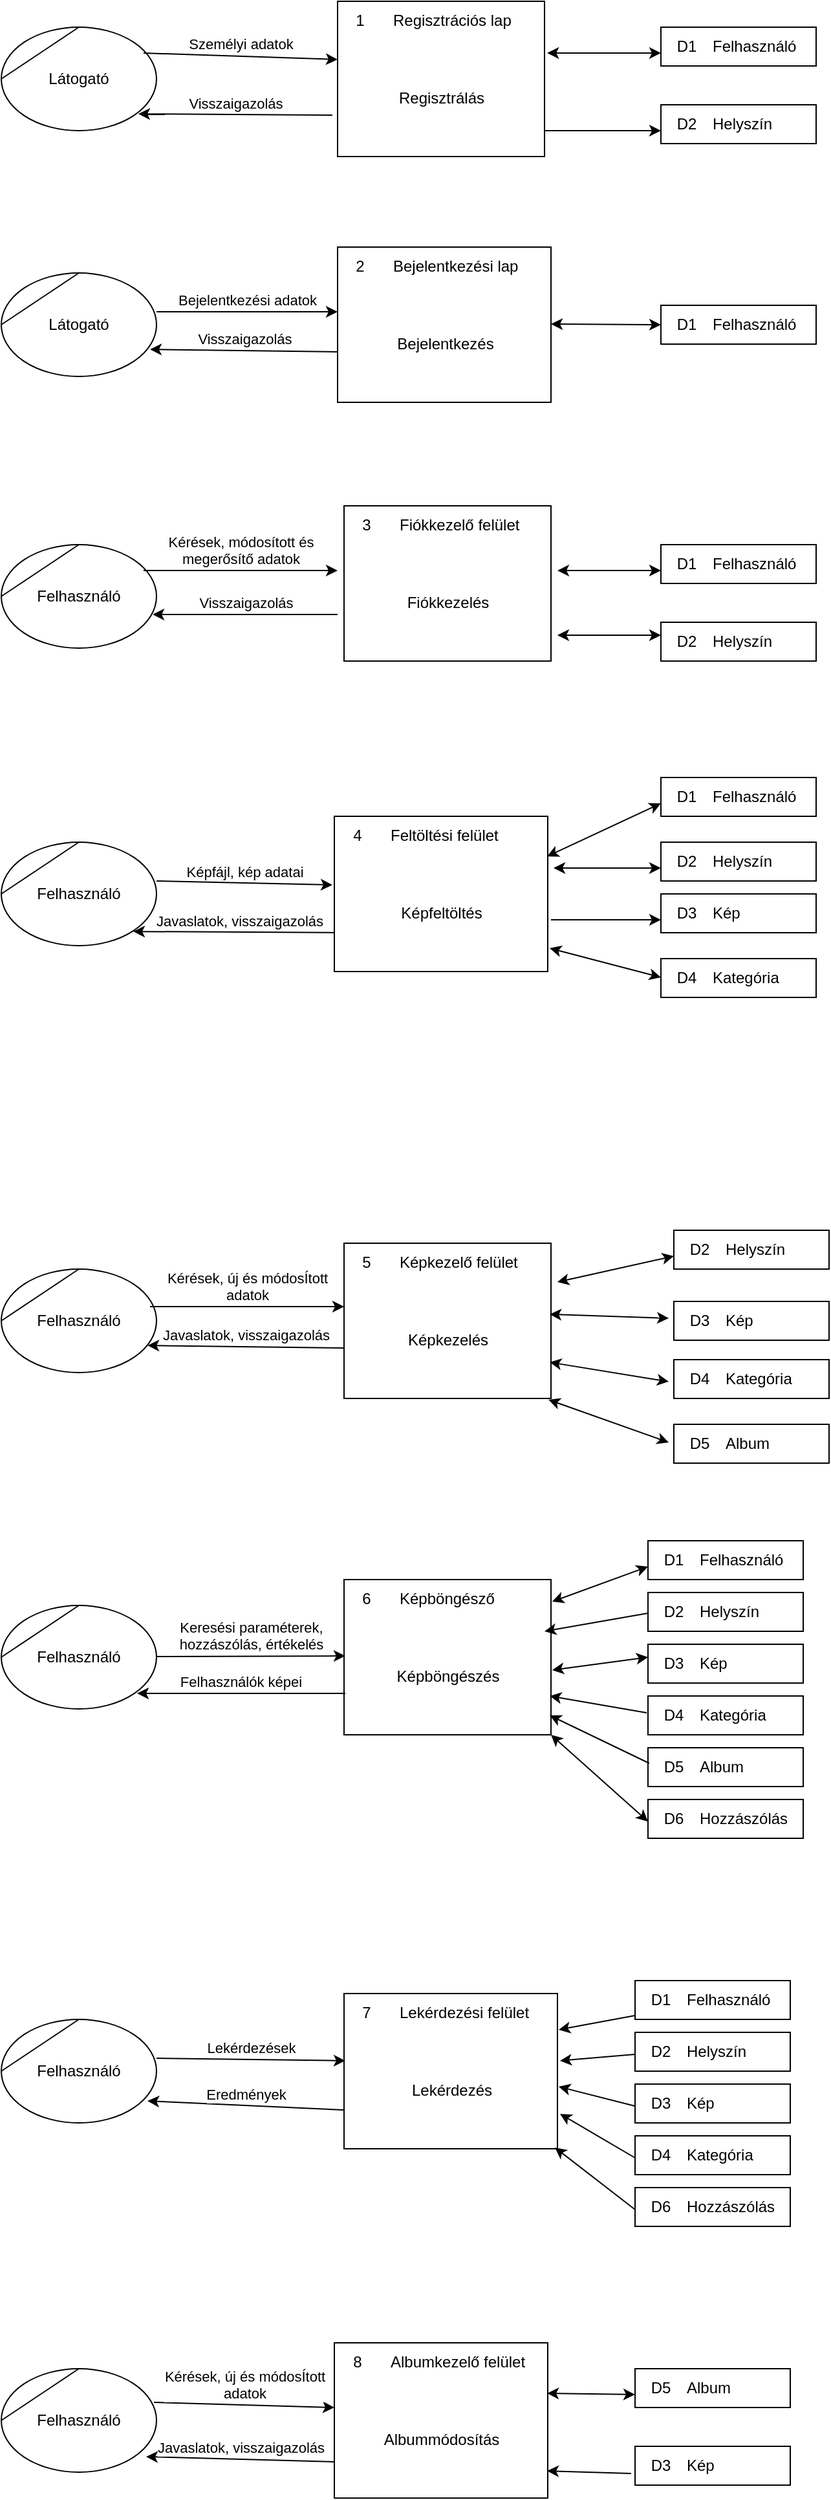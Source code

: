 <mxfile version="20.8.20" type="device"><diagram name="Page-1" id="1CJ8RYY8nRs476HaSWC_"><mxGraphModel dx="1434" dy="782" grid="1" gridSize="10" guides="1" tooltips="1" connect="1" arrows="1" fold="1" page="1" pageScale="1" pageWidth="850" pageHeight="1100" math="0" shadow="0"><root><mxCell id="0"/><mxCell id="1" parent="0"/><mxCell id="m60XkbEJN6OoKgu6TYLC-1" value="Regisztrálás" style="html=1;dashed=0;whitespace=wrap;shape=mxgraph.dfd.process2;align=center;container=1;collapsible=0;spacingTop=30;" parent="1" vertex="1"><mxGeometry x="340" y="90" width="160" height="120" as="geometry"/></mxCell><mxCell id="m60XkbEJN6OoKgu6TYLC-2" value="1" style="text;html=1;strokeColor=none;fillColor=none;align=center;verticalAlign=middle;whiteSpace=wrap;rounded=0;connectable=0;allowArrows=0;editable=1;movable=0;resizable=0;rotatable=0;deletable=0;locked=0;cloneable=0;" parent="m60XkbEJN6OoKgu6TYLC-1" vertex="1"><mxGeometry width="35" height="30" as="geometry"/></mxCell><mxCell id="m60XkbEJN6OoKgu6TYLC-3" value="Regisztrációs lap" style="text;strokeColor=none;fillColor=none;align=left;verticalAlign=middle;whiteSpace=wrap;rounded=0;autosize=1;connectable=0;allowArrows=0;movable=0;resizable=0;rotatable=0;deletable=0;cloneable=0;spacingLeft=6;fontStyle=0;html=1;" parent="m60XkbEJN6OoKgu6TYLC-1" vertex="1"><mxGeometry x="35" width="120" height="30" as="geometry"/></mxCell><mxCell id="m60XkbEJN6OoKgu6TYLC-4" value="Látogató" style="shape=stencil(tZRtjoMgEIZPw98GJR6gYXfvQe10nZQCAbYft99RNKlW7GajiTGZeeXhnZGBCRka5YCVvGHig5VlwTm9Kb5NYhUc1DElr8qjOmhISojenuGGx9gz0DTgMbaq+GR8T9+0j5C1NYYgaE0YKU86wRQaWsvvCdZv/xhFjvgXiOB7kynLyq+/Y3fVNuBiI79j7OB+db/rgceOi61+3Grg4v9YISmTO9xCHlR9/vb2xxxnzYDW6AK8OfLTeZzO66ynzM5CnqyHBUsn1DqN9UITnWoH/kUY5Iu9PtVUzRY1jx4IGk22K9UioSs+44+uvFxl3bKX1nTZdE12iV8=);whiteSpace=wrap;html=1;" parent="1" vertex="1"><mxGeometry x="80" y="110" width="120" height="80" as="geometry"/></mxCell><mxCell id="m60XkbEJN6OoKgu6TYLC-5" value="Személyi adatok" style="endArrow=classic;html=1;rounded=0;verticalAlign=bottom;entryX=0;entryY=0.375;entryDx=0;entryDy=0;entryPerimeter=0;" parent="1" target="m60XkbEJN6OoKgu6TYLC-1" edge="1"><mxGeometry width="50" height="50" relative="1" as="geometry"><mxPoint x="190" y="130" as="sourcePoint"/><mxPoint x="310" y="130" as="targetPoint"/></mxGeometry></mxCell><mxCell id="m60XkbEJN6OoKgu6TYLC-6" value="Visszaigazolás" style="endArrow=classic;html=1;rounded=0;verticalAlign=bottom;entryX=0.883;entryY=0.838;entryDx=0;entryDy=0;entryPerimeter=0;exitX=-0.025;exitY=0.733;exitDx=0;exitDy=0;exitPerimeter=0;" parent="1" source="m60XkbEJN6OoKgu6TYLC-1" target="m60XkbEJN6OoKgu6TYLC-4" edge="1"><mxGeometry width="50" height="50" relative="1" as="geometry"><mxPoint x="220" y="180" as="sourcePoint"/><mxPoint x="340" y="180" as="targetPoint"/></mxGeometry></mxCell><mxCell id="m60XkbEJN6OoKgu6TYLC-7" value="Helyszín" style="html=1;dashed=0;whitespace=wrap;shape=mxgraph.dfd.dataStoreID2;align=left;spacingLeft=38;container=1;collapsible=0;" parent="1" vertex="1"><mxGeometry x="590" y="170" width="120" height="30" as="geometry"/></mxCell><mxCell id="m60XkbEJN6OoKgu6TYLC-8" value="D2" style="text;html=1;strokeColor=none;fillColor=none;align=center;verticalAlign=middle;whiteSpace=wrap;rounded=0;connectable=0;allowArrows=0;movable=0;resizable=0;rotatable=0;cloneable=0;deletable=0;" parent="m60XkbEJN6OoKgu6TYLC-7" vertex="1"><mxGeometry x="5" width="30" height="30" as="geometry"/></mxCell><mxCell id="m60XkbEJN6OoKgu6TYLC-9" value="Felhasználó" style="html=1;dashed=0;whitespace=wrap;shape=mxgraph.dfd.dataStoreID2;align=left;spacingLeft=38;container=1;collapsible=0;" parent="1" vertex="1"><mxGeometry x="590" y="110" width="120" height="30" as="geometry"/></mxCell><mxCell id="m60XkbEJN6OoKgu6TYLC-10" value="D1" style="text;html=1;strokeColor=none;fillColor=none;align=center;verticalAlign=middle;whiteSpace=wrap;rounded=0;connectable=0;allowArrows=0;movable=0;resizable=0;rotatable=0;cloneable=0;deletable=0;" parent="m60XkbEJN6OoKgu6TYLC-9" vertex="1"><mxGeometry x="5" width="30" height="30" as="geometry"/></mxCell><mxCell id="m60XkbEJN6OoKgu6TYLC-11" value="" style="endArrow=classic;startArrow=classic;html=1;rounded=0;verticalAlign=bottom;exitX=1.013;exitY=0.333;exitDx=0;exitDy=0;exitPerimeter=0;" parent="m60XkbEJN6OoKgu6TYLC-9" source="m60XkbEJN6OoKgu6TYLC-1" edge="1"><mxGeometry width="50" height="50" relative="1" as="geometry"><mxPoint x="-60" y="20" as="sourcePoint"/><mxPoint y="20" as="targetPoint"/></mxGeometry></mxCell><mxCell id="m60XkbEJN6OoKgu6TYLC-13" value="Bejelentkezés" style="html=1;dashed=0;whitespace=wrap;shape=mxgraph.dfd.process2;align=center;container=1;collapsible=0;spacingTop=30;" parent="1" vertex="1"><mxGeometry x="340" y="280" width="165" height="120" as="geometry"/></mxCell><mxCell id="m60XkbEJN6OoKgu6TYLC-14" value="2" style="text;html=1;strokeColor=none;fillColor=none;align=center;verticalAlign=middle;whiteSpace=wrap;rounded=0;connectable=0;allowArrows=0;editable=1;movable=0;resizable=0;rotatable=0;deletable=0;locked=0;cloneable=0;" parent="m60XkbEJN6OoKgu6TYLC-13" vertex="1"><mxGeometry width="35" height="30" as="geometry"/></mxCell><mxCell id="m60XkbEJN6OoKgu6TYLC-15" value="Bejelentkezési lap" style="text;strokeColor=none;fillColor=none;align=left;verticalAlign=middle;whiteSpace=wrap;rounded=0;autosize=1;connectable=0;allowArrows=0;movable=0;resizable=0;rotatable=0;deletable=0;cloneable=0;spacingLeft=6;fontStyle=0;html=1;" parent="m60XkbEJN6OoKgu6TYLC-13" vertex="1"><mxGeometry x="35" width="130" height="30" as="geometry"/></mxCell><mxCell id="m60XkbEJN6OoKgu6TYLC-16" value="Látogató" style="shape=stencil(tZRtjoMgEIZPw98GJR6gYXfvQe10nZQCAbYft99RNKlW7GajiTGZeeXhnZGBCRka5YCVvGHig5VlwTm9Kb5NYhUc1DElr8qjOmhISojenuGGx9gz0DTgMbaq+GR8T9+0j5C1NYYgaE0YKU86wRQaWsvvCdZv/xhFjvgXiOB7kynLyq+/Y3fVNuBiI79j7OB+db/rgceOi61+3Grg4v9YISmTO9xCHlR9/vb2xxxnzYDW6AK8OfLTeZzO66ynzM5CnqyHBUsn1DqN9UITnWoH/kUY5Iu9PtVUzRY1jx4IGk22K9UioSs+44+uvFxl3bKX1nTZdE12iV8=);whiteSpace=wrap;html=1;" parent="1" vertex="1"><mxGeometry x="80" y="300" width="120" height="80" as="geometry"/></mxCell><mxCell id="m60XkbEJN6OoKgu6TYLC-17" value="Felhasználó" style="html=1;dashed=0;whitespace=wrap;shape=mxgraph.dfd.dataStoreID2;align=left;spacingLeft=38;container=1;collapsible=0;" parent="1" vertex="1"><mxGeometry x="590" y="325" width="120" height="30" as="geometry"/></mxCell><mxCell id="m60XkbEJN6OoKgu6TYLC-18" value="D1" style="text;html=1;strokeColor=none;fillColor=none;align=center;verticalAlign=middle;whiteSpace=wrap;rounded=0;connectable=0;allowArrows=0;movable=0;resizable=0;rotatable=0;cloneable=0;deletable=0;" parent="m60XkbEJN6OoKgu6TYLC-17" vertex="1"><mxGeometry x="5" width="30" height="30" as="geometry"/></mxCell><mxCell id="m60XkbEJN6OoKgu6TYLC-20" value="" style="endArrow=classic;startArrow=classic;html=1;rounded=0;verticalAlign=bottom;" parent="1" edge="1"><mxGeometry width="50" height="50" relative="1" as="geometry"><mxPoint x="505" y="339.5" as="sourcePoint"/><mxPoint x="590" y="340" as="targetPoint"/></mxGeometry></mxCell><mxCell id="m60XkbEJN6OoKgu6TYLC-21" value="Bejelentkezési adatok" style="endArrow=classic;html=1;rounded=0;verticalAlign=bottom;" parent="1" edge="1"><mxGeometry width="50" height="50" relative="1" as="geometry"><mxPoint x="200" y="330" as="sourcePoint"/><mxPoint x="340" y="330" as="targetPoint"/></mxGeometry></mxCell><mxCell id="m60XkbEJN6OoKgu6TYLC-23" value="Visszaigazolás" style="endArrow=classic;html=1;rounded=0;verticalAlign=bottom;exitX=-0.025;exitY=0.733;exitDx=0;exitDy=0;exitPerimeter=0;entryX=0.958;entryY=0.738;entryDx=0;entryDy=0;entryPerimeter=0;" parent="1" target="m60XkbEJN6OoKgu6TYLC-16" edge="1"><mxGeometry width="50" height="50" relative="1" as="geometry"><mxPoint x="340" y="361" as="sourcePoint"/><mxPoint x="190" y="350" as="targetPoint"/></mxGeometry></mxCell><mxCell id="m60XkbEJN6OoKgu6TYLC-24" value="Fiókkezelés" style="html=1;dashed=0;whitespace=wrap;shape=mxgraph.dfd.process;align=center;container=1;collapsible=0;spacingTop=30;" parent="1" vertex="1"><mxGeometry x="345" y="480" width="160" height="120" as="geometry"/></mxCell><mxCell id="m60XkbEJN6OoKgu6TYLC-25" value="3" style="text;html=1;strokeColor=none;fillColor=none;align=center;verticalAlign=middle;whiteSpace=wrap;rounded=0;movable=0;resizable=0;rotatable=0;cloneable=0;deletable=0;connectable=0;allowArrows=0;pointerEvents=1;" parent="m60XkbEJN6OoKgu6TYLC-24" vertex="1"><mxGeometry width="35" height="30" as="geometry"/></mxCell><mxCell id="m60XkbEJN6OoKgu6TYLC-26" value="Fiókkezelő felület" style="text;html=1;strokeColor=none;fillColor=none;align=left;verticalAlign=middle;whiteSpace=wrap;rounded=0;movable=0;resizable=0;connectable=0;allowArrows=0;rotatable=0;cloneable=0;deletable=0;spacingLeft=6;autosize=1;resizeWidth=0;" parent="m60XkbEJN6OoKgu6TYLC-24" vertex="1"><mxGeometry x="35" width="120" height="30" as="geometry"/></mxCell><mxCell id="m60XkbEJN6OoKgu6TYLC-27" value="Felhasználó" style="shape=stencil(tZRtjoMgEIZPw98GJR6gYXfvQe10nZQCAbYft99RNKlW7GajiTGZeeXhnZGBCRka5YCVvGHig5VlwTm9Kb5NYhUc1DElr8qjOmhISojenuGGx9gz0DTgMbaq+GR8T9+0j5C1NYYgaE0YKU86wRQaWsvvCdZv/xhFjvgXiOB7kynLyq+/Y3fVNuBiI79j7OB+db/rgceOi61+3Grg4v9YISmTO9xCHlR9/vb2xxxnzYDW6AK8OfLTeZzO66ynzM5CnqyHBUsn1DqN9UITnWoH/kUY5Iu9PtVUzRY1jx4IGk22K9UioSs+44+uvFxl3bKX1nTZdE12iV8=);whiteSpace=wrap;html=1;" parent="1" vertex="1"><mxGeometry x="80" y="510" width="120" height="80" as="geometry"/></mxCell><mxCell id="m60XkbEJN6OoKgu6TYLC-28" value="Kérések, módosított és &lt;br&gt;megerősítő adatok" style="endArrow=classic;html=1;rounded=0;verticalAlign=bottom;" parent="1" edge="1"><mxGeometry width="50" height="50" relative="1" as="geometry"><mxPoint x="190" y="530" as="sourcePoint"/><mxPoint x="340" y="530" as="targetPoint"/></mxGeometry></mxCell><mxCell id="m60XkbEJN6OoKgu6TYLC-29" value="Visszaigazolás" style="endArrow=classic;html=1;rounded=0;verticalAlign=bottom;entryX=0.975;entryY=0.675;entryDx=0;entryDy=0;entryPerimeter=0;" parent="1" target="m60XkbEJN6OoKgu6TYLC-27" edge="1"><mxGeometry width="50" height="50" relative="1" as="geometry"><mxPoint x="340" y="564" as="sourcePoint"/><mxPoint x="200" y="570" as="targetPoint"/></mxGeometry></mxCell><mxCell id="m60XkbEJN6OoKgu6TYLC-30" value="Felhasználó" style="html=1;dashed=0;whitespace=wrap;shape=mxgraph.dfd.dataStoreID2;align=left;spacingLeft=38;container=1;collapsible=0;" parent="1" vertex="1"><mxGeometry x="590" y="510" width="120" height="30" as="geometry"/></mxCell><mxCell id="m60XkbEJN6OoKgu6TYLC-31" value="D1" style="text;html=1;strokeColor=none;fillColor=none;align=center;verticalAlign=middle;whiteSpace=wrap;rounded=0;connectable=0;allowArrows=0;movable=0;resizable=0;rotatable=0;cloneable=0;deletable=0;" parent="m60XkbEJN6OoKgu6TYLC-30" vertex="1"><mxGeometry x="5" width="30" height="30" as="geometry"/></mxCell><mxCell id="m60XkbEJN6OoKgu6TYLC-32" value="" style="endArrow=classic;startArrow=classic;html=1;rounded=0;verticalAlign=bottom;exitX=1.031;exitY=0.417;exitDx=0;exitDy=0;exitPerimeter=0;" parent="m60XkbEJN6OoKgu6TYLC-30" source="m60XkbEJN6OoKgu6TYLC-24" edge="1"><mxGeometry width="50" height="50" relative="1" as="geometry"><mxPoint x="-60" y="20" as="sourcePoint"/><mxPoint y="20" as="targetPoint"/></mxGeometry></mxCell><mxCell id="m60XkbEJN6OoKgu6TYLC-33" value="Helyszín" style="html=1;dashed=0;whitespace=wrap;shape=mxgraph.dfd.dataStoreID2;align=left;spacingLeft=38;container=1;collapsible=0;" parent="1" vertex="1"><mxGeometry x="590" y="570" width="120" height="30" as="geometry"/></mxCell><mxCell id="m60XkbEJN6OoKgu6TYLC-34" value="D2" style="text;html=1;strokeColor=none;fillColor=none;align=center;verticalAlign=middle;whiteSpace=wrap;rounded=0;connectable=0;allowArrows=0;movable=0;resizable=0;rotatable=0;cloneable=0;deletable=0;" parent="m60XkbEJN6OoKgu6TYLC-33" vertex="1"><mxGeometry x="5" width="30" height="30" as="geometry"/></mxCell><mxCell id="m60XkbEJN6OoKgu6TYLC-35" value="" style="endArrow=classic;startArrow=classic;html=1;rounded=0;verticalAlign=bottom;exitX=1.031;exitY=0.833;exitDx=0;exitDy=0;exitPerimeter=0;" parent="1" source="m60XkbEJN6OoKgu6TYLC-24" edge="1"><mxGeometry width="50" height="50" relative="1" as="geometry"><mxPoint x="520" y="580" as="sourcePoint"/><mxPoint x="590" y="580" as="targetPoint"/><Array as="points"><mxPoint x="550" y="580"/></Array></mxGeometry></mxCell><mxCell id="m60XkbEJN6OoKgu6TYLC-39" value="Felhasználó" style="shape=stencil(tZRtjoMgEIZPw98GJR6gYXfvQe10nZQCAbYft99RNKlW7GajiTGZeeXhnZGBCRka5YCVvGHig5VlwTm9Kb5NYhUc1DElr8qjOmhISojenuGGx9gz0DTgMbaq+GR8T9+0j5C1NYYgaE0YKU86wRQaWsvvCdZv/xhFjvgXiOB7kynLyq+/Y3fVNuBiI79j7OB+db/rgceOi61+3Grg4v9YISmTO9xCHlR9/vb2xxxnzYDW6AK8OfLTeZzO66ynzM5CnqyHBUsn1DqN9UITnWoH/kUY5Iu9PtVUzRY1jx4IGk22K9UioSs+44+uvFxl3bKX1nTZdE12iV8=);whiteSpace=wrap;html=1;" parent="1" vertex="1"><mxGeometry x="80" y="740" width="120" height="80" as="geometry"/></mxCell><mxCell id="m60XkbEJN6OoKgu6TYLC-40" value="Képfájl, kép adatai" style="endArrow=classic;html=1;rounded=0;verticalAlign=bottom;entryX=-0.009;entryY=0.442;entryDx=0;entryDy=0;entryPerimeter=0;" parent="1" edge="1" target="XRVCE_taSeIoECR6W-Fx-1"><mxGeometry width="50" height="50" relative="1" as="geometry"><mxPoint x="200" y="770" as="sourcePoint"/><mxPoint x="320" y="771" as="targetPoint"/></mxGeometry></mxCell><mxCell id="m60XkbEJN6OoKgu6TYLC-41" value="Javaslatok, visszaigazolás" style="endArrow=classic;html=1;rounded=0;verticalAlign=bottom;entryX=0.85;entryY=0.863;entryDx=0;entryDy=0;entryPerimeter=0;" parent="1" target="m60XkbEJN6OoKgu6TYLC-39" edge="1"><mxGeometry width="50" height="50" relative="1" as="geometry"><mxPoint x="345" y="810" as="sourcePoint"/><mxPoint x="190" y="810" as="targetPoint"/></mxGeometry></mxCell><mxCell id="m60XkbEJN6OoKgu6TYLC-43" value="Felhasználó" style="html=1;dashed=0;whitespace=wrap;shape=mxgraph.dfd.dataStoreID2;align=left;spacingLeft=38;container=1;collapsible=0;" parent="1" vertex="1"><mxGeometry x="590" y="690" width="120" height="30" as="geometry"/></mxCell><mxCell id="m60XkbEJN6OoKgu6TYLC-44" value="D1" style="text;html=1;strokeColor=none;fillColor=none;align=center;verticalAlign=middle;whiteSpace=wrap;rounded=0;connectable=0;allowArrows=0;movable=0;resizable=0;rotatable=0;cloneable=0;deletable=0;" parent="m60XkbEJN6OoKgu6TYLC-43" vertex="1"><mxGeometry x="5" width="30" height="30" as="geometry"/></mxCell><mxCell id="m60XkbEJN6OoKgu6TYLC-45" value="" style="endArrow=classic;startArrow=classic;html=1;rounded=0;verticalAlign=bottom;exitX=0.997;exitY=0.258;exitDx=0;exitDy=0;exitPerimeter=0;" parent="m60XkbEJN6OoKgu6TYLC-43" source="XRVCE_taSeIoECR6W-Fx-1" edge="1"><mxGeometry width="50" height="50" relative="1" as="geometry"><mxPoint x="-82.92" y="50.04" as="sourcePoint"/><mxPoint y="20" as="targetPoint"/></mxGeometry></mxCell><mxCell id="m60XkbEJN6OoKgu6TYLC-46" value="Helyszín" style="html=1;dashed=0;whitespace=wrap;shape=mxgraph.dfd.dataStoreID2;align=left;spacingLeft=38;container=1;collapsible=0;" parent="1" vertex="1"><mxGeometry x="590" y="740" width="120" height="30" as="geometry"/></mxCell><mxCell id="m60XkbEJN6OoKgu6TYLC-47" value="D2" style="text;html=1;strokeColor=none;fillColor=none;align=center;verticalAlign=middle;whiteSpace=wrap;rounded=0;connectable=0;allowArrows=0;movable=0;resizable=0;rotatable=0;cloneable=0;deletable=0;" parent="m60XkbEJN6OoKgu6TYLC-46" vertex="1"><mxGeometry x="5" width="30" height="30" as="geometry"/></mxCell><mxCell id="m60XkbEJN6OoKgu6TYLC-48" value="" style="endArrow=classic;startArrow=classic;html=1;rounded=0;verticalAlign=bottom;exitX=1.013;exitY=0.167;exitDx=0;exitDy=0;exitPerimeter=0;" parent="1" edge="1"><mxGeometry width="50" height="50" relative="1" as="geometry"><mxPoint x="507" y="760" as="sourcePoint"/><mxPoint x="590" y="760" as="targetPoint"/></mxGeometry></mxCell><mxCell id="m60XkbEJN6OoKgu6TYLC-49" value="Kép" style="html=1;dashed=0;whitespace=wrap;shape=mxgraph.dfd.dataStoreID2;align=left;spacingLeft=38;container=1;collapsible=0;" parent="1" vertex="1"><mxGeometry x="590" y="780" width="120" height="30" as="geometry"/></mxCell><mxCell id="m60XkbEJN6OoKgu6TYLC-50" value="D3" style="text;html=1;strokeColor=none;fillColor=none;align=center;verticalAlign=middle;whiteSpace=wrap;rounded=0;connectable=0;allowArrows=0;movable=0;resizable=0;rotatable=0;cloneable=0;deletable=0;" parent="m60XkbEJN6OoKgu6TYLC-49" vertex="1"><mxGeometry x="5" width="30" height="30" as="geometry"/></mxCell><mxCell id="m60XkbEJN6OoKgu6TYLC-53" value="Kategória" style="html=1;dashed=0;whitespace=wrap;shape=mxgraph.dfd.dataStoreID2;align=left;spacingLeft=38;container=1;collapsible=0;" parent="1" vertex="1"><mxGeometry x="590" y="830" width="120" height="30" as="geometry"/></mxCell><mxCell id="m60XkbEJN6OoKgu6TYLC-54" value="D4" style="text;html=1;strokeColor=none;fillColor=none;align=center;verticalAlign=middle;whiteSpace=wrap;rounded=0;connectable=0;allowArrows=0;movable=0;resizable=0;rotatable=0;cloneable=0;deletable=0;" parent="m60XkbEJN6OoKgu6TYLC-53" vertex="1"><mxGeometry x="5" width="30" height="30" as="geometry"/></mxCell><mxCell id="m60XkbEJN6OoKgu6TYLC-55" value="" style="endArrow=classic;startArrow=classic;html=1;rounded=0;verticalAlign=bottom;exitX=0.994;exitY=0.85;exitDx=0;exitDy=0;exitPerimeter=0;" parent="1" edge="1"><mxGeometry width="50" height="50" relative="1" as="geometry"><mxPoint x="504.04" y="822" as="sourcePoint"/><mxPoint x="590" y="844.5" as="targetPoint"/></mxGeometry></mxCell><mxCell id="m60XkbEJN6OoKgu6TYLC-56" value="Képkezelés" style="html=1;dashed=0;whitespace=wrap;shape=mxgraph.dfd.process;align=center;container=1;collapsible=0;spacingTop=30;" parent="1" vertex="1"><mxGeometry x="345" y="1050" width="160" height="120" as="geometry"/></mxCell><mxCell id="m60XkbEJN6OoKgu6TYLC-57" value="5" style="text;html=1;strokeColor=none;fillColor=none;align=center;verticalAlign=middle;whiteSpace=wrap;rounded=0;movable=0;resizable=0;rotatable=0;cloneable=0;deletable=0;connectable=0;allowArrows=0;pointerEvents=1;" parent="m60XkbEJN6OoKgu6TYLC-56" vertex="1"><mxGeometry width="35" height="30" as="geometry"/></mxCell><mxCell id="m60XkbEJN6OoKgu6TYLC-58" value="Képkezelő felület" style="text;html=1;strokeColor=none;fillColor=none;align=left;verticalAlign=middle;whiteSpace=wrap;rounded=0;movable=0;resizable=0;connectable=0;allowArrows=0;rotatable=0;cloneable=0;deletable=0;spacingLeft=6;autosize=1;resizeWidth=0;" parent="m60XkbEJN6OoKgu6TYLC-56" vertex="1"><mxGeometry x="35" width="120" height="30" as="geometry"/></mxCell><mxCell id="m60XkbEJN6OoKgu6TYLC-59" value="Felhasználó" style="shape=stencil(tZRtjoMgEIZPw98GJR6gYXfvQe10nZQCAbYft99RNKlW7GajiTGZeeXhnZGBCRka5YCVvGHig5VlwTm9Kb5NYhUc1DElr8qjOmhISojenuGGx9gz0DTgMbaq+GR8T9+0j5C1NYYgaE0YKU86wRQaWsvvCdZv/xhFjvgXiOB7kynLyq+/Y3fVNuBiI79j7OB+db/rgceOi61+3Grg4v9YISmTO9xCHlR9/vb2xxxnzYDW6AK8OfLTeZzO66ynzM5CnqyHBUsn1DqN9UITnWoH/kUY5Iu9PtVUzRY1jx4IGk22K9UioSs+44+uvFxl3bKX1nTZdE12iV8=);whiteSpace=wrap;html=1;" parent="1" vertex="1"><mxGeometry x="80" y="1070" width="120" height="80" as="geometry"/></mxCell><mxCell id="m60XkbEJN6OoKgu6TYLC-60" value="Kérések, új és módosÍtott&lt;br&gt;adatok" style="endArrow=classic;html=1;rounded=0;verticalAlign=bottom;" parent="1" edge="1"><mxGeometry width="50" height="50" relative="1" as="geometry"><mxPoint x="195" y="1099" as="sourcePoint"/><mxPoint x="345" y="1099" as="targetPoint"/></mxGeometry></mxCell><mxCell id="m60XkbEJN6OoKgu6TYLC-61" value="Javaslatok, visszaigazolás" style="endArrow=classic;html=1;rounded=0;verticalAlign=bottom;entryX=0.942;entryY=0.738;entryDx=0;entryDy=0;entryPerimeter=0;" parent="1" target="m60XkbEJN6OoKgu6TYLC-59" edge="1"><mxGeometry width="50" height="50" relative="1" as="geometry"><mxPoint x="345" y="1131" as="sourcePoint"/><mxPoint x="200" y="1130" as="targetPoint"/></mxGeometry></mxCell><mxCell id="m60XkbEJN6OoKgu6TYLC-65" value="Helyszín" style="html=1;dashed=0;whitespace=wrap;shape=mxgraph.dfd.dataStoreID2;align=left;spacingLeft=38;container=1;collapsible=0;" parent="1" vertex="1"><mxGeometry x="600" y="1040" width="120" height="30" as="geometry"/></mxCell><mxCell id="m60XkbEJN6OoKgu6TYLC-66" value="D2" style="text;html=1;strokeColor=none;fillColor=none;align=center;verticalAlign=middle;whiteSpace=wrap;rounded=0;connectable=0;allowArrows=0;movable=0;resizable=0;rotatable=0;cloneable=0;deletable=0;" parent="m60XkbEJN6OoKgu6TYLC-65" vertex="1"><mxGeometry x="5" width="30" height="30" as="geometry"/></mxCell><mxCell id="m60XkbEJN6OoKgu6TYLC-68" value="Kép" style="html=1;dashed=0;whitespace=wrap;shape=mxgraph.dfd.dataStoreID2;align=left;spacingLeft=38;container=1;collapsible=0;" parent="1" vertex="1"><mxGeometry x="600" y="1095" width="120" height="30" as="geometry"/></mxCell><mxCell id="m60XkbEJN6OoKgu6TYLC-69" value="D3" style="text;html=1;strokeColor=none;fillColor=none;align=center;verticalAlign=middle;whiteSpace=wrap;rounded=0;connectable=0;allowArrows=0;movable=0;resizable=0;rotatable=0;cloneable=0;deletable=0;" parent="m60XkbEJN6OoKgu6TYLC-68" vertex="1"><mxGeometry x="5" width="30" height="30" as="geometry"/></mxCell><mxCell id="m60XkbEJN6OoKgu6TYLC-70" value="" style="endArrow=classic;startArrow=classic;html=1;rounded=0;verticalAlign=bottom;exitX=1.031;exitY=0.25;exitDx=0;exitDy=0;exitPerimeter=0;" parent="1" source="m60XkbEJN6OoKgu6TYLC-56" edge="1"><mxGeometry width="50" height="50" relative="1" as="geometry"><mxPoint x="520" y="1080" as="sourcePoint"/><mxPoint x="600" y="1060" as="targetPoint"/></mxGeometry></mxCell><mxCell id="m60XkbEJN6OoKgu6TYLC-71" value="Kategória" style="html=1;dashed=0;whitespace=wrap;shape=mxgraph.dfd.dataStoreID2;align=left;spacingLeft=38;container=1;collapsible=0;" parent="1" vertex="1"><mxGeometry x="600" y="1140" width="120" height="30" as="geometry"/></mxCell><mxCell id="m60XkbEJN6OoKgu6TYLC-72" value="D4" style="text;html=1;strokeColor=none;fillColor=none;align=center;verticalAlign=middle;whiteSpace=wrap;rounded=0;connectable=0;allowArrows=0;movable=0;resizable=0;rotatable=0;cloneable=0;deletable=0;" parent="m60XkbEJN6OoKgu6TYLC-71" vertex="1"><mxGeometry x="5" width="30" height="30" as="geometry"/></mxCell><mxCell id="m60XkbEJN6OoKgu6TYLC-73" value="Album" style="html=1;dashed=0;whitespace=wrap;shape=mxgraph.dfd.dataStoreID2;align=left;spacingLeft=38;container=1;collapsible=0;" parent="1" vertex="1"><mxGeometry x="600" y="1190" width="120" height="30" as="geometry"/></mxCell><mxCell id="m60XkbEJN6OoKgu6TYLC-74" value="D5" style="text;html=1;strokeColor=none;fillColor=none;align=center;verticalAlign=middle;whiteSpace=wrap;rounded=0;connectable=0;allowArrows=0;movable=0;resizable=0;rotatable=0;cloneable=0;deletable=0;" parent="m60XkbEJN6OoKgu6TYLC-73" vertex="1"><mxGeometry x="5" width="30" height="30" as="geometry"/></mxCell><mxCell id="m60XkbEJN6OoKgu6TYLC-76" value="" style="endArrow=classic;startArrow=classic;html=1;rounded=0;verticalAlign=bottom;entryX=-0.033;entryY=0.433;entryDx=0;entryDy=0;entryPerimeter=0;exitX=0.994;exitY=0.458;exitDx=0;exitDy=0;exitPerimeter=0;" parent="1" source="m60XkbEJN6OoKgu6TYLC-56" target="m60XkbEJN6OoKgu6TYLC-68" edge="1"><mxGeometry width="50" height="50" relative="1" as="geometry"><mxPoint x="520" y="1110" as="sourcePoint"/><mxPoint x="580" y="1110" as="targetPoint"/></mxGeometry></mxCell><mxCell id="m60XkbEJN6OoKgu6TYLC-77" value="" style="endArrow=classic;startArrow=classic;html=1;rounded=0;verticalAlign=bottom;exitX=0.994;exitY=0.767;exitDx=0;exitDy=0;exitPerimeter=0;entryX=-0.033;entryY=0.567;entryDx=0;entryDy=0;entryPerimeter=0;" parent="1" source="m60XkbEJN6OoKgu6TYLC-56" target="m60XkbEJN6OoKgu6TYLC-71" edge="1"><mxGeometry width="50" height="50" relative="1" as="geometry"><mxPoint x="530" y="1150" as="sourcePoint"/><mxPoint x="590" y="1160" as="targetPoint"/></mxGeometry></mxCell><mxCell id="m60XkbEJN6OoKgu6TYLC-78" value="" style="endArrow=classic;startArrow=classic;html=1;rounded=0;verticalAlign=bottom;exitX=0.988;exitY=1.008;exitDx=0;exitDy=0;exitPerimeter=0;entryX=-0.033;entryY=0.467;entryDx=0;entryDy=0;entryPerimeter=0;" parent="1" source="m60XkbEJN6OoKgu6TYLC-56" target="m60XkbEJN6OoKgu6TYLC-73" edge="1"><mxGeometry width="50" height="50" relative="1" as="geometry"><mxPoint x="514" y="1200" as="sourcePoint"/><mxPoint x="600" y="1222.5" as="targetPoint"/></mxGeometry></mxCell><mxCell id="m60XkbEJN6OoKgu6TYLC-79" value="Képböngészés" style="html=1;dashed=0;whitespace=wrap;shape=mxgraph.dfd.process;align=center;container=1;collapsible=0;spacingTop=30;" parent="1" vertex="1"><mxGeometry x="345" y="1310" width="160" height="120" as="geometry"/></mxCell><mxCell id="m60XkbEJN6OoKgu6TYLC-80" value="6" style="text;html=1;strokeColor=none;fillColor=none;align=center;verticalAlign=middle;whiteSpace=wrap;rounded=0;movable=0;resizable=0;rotatable=0;cloneable=0;deletable=0;connectable=0;allowArrows=0;pointerEvents=1;" parent="m60XkbEJN6OoKgu6TYLC-79" vertex="1"><mxGeometry width="35" height="30" as="geometry"/></mxCell><mxCell id="m60XkbEJN6OoKgu6TYLC-81" value="Képböngésző" style="text;html=1;strokeColor=none;fillColor=none;align=left;verticalAlign=middle;whiteSpace=wrap;rounded=0;movable=0;resizable=0;connectable=0;allowArrows=0;rotatable=0;cloneable=0;deletable=0;spacingLeft=6;autosize=1;resizeWidth=0;" parent="m60XkbEJN6OoKgu6TYLC-79" vertex="1"><mxGeometry x="35" width="100" height="30" as="geometry"/></mxCell><mxCell id="m60XkbEJN6OoKgu6TYLC-82" value="Felhasználó" style="shape=stencil(tZRtjoMgEIZPw98GJR6gYXfvQe10nZQCAbYft99RNKlW7GajiTGZeeXhnZGBCRka5YCVvGHig5VlwTm9Kb5NYhUc1DElr8qjOmhISojenuGGx9gz0DTgMbaq+GR8T9+0j5C1NYYgaE0YKU86wRQaWsvvCdZv/xhFjvgXiOB7kynLyq+/Y3fVNuBiI79j7OB+db/rgceOi61+3Grg4v9YISmTO9xCHlR9/vb2xxxnzYDW6AK8OfLTeZzO66ynzM5CnqyHBUsn1DqN9UITnWoH/kUY5Iu9PtVUzRY1jx4IGk22K9UioSs+44+uvFxl3bKX1nTZdE12iV8=);whiteSpace=wrap;html=1;" parent="1" vertex="1"><mxGeometry x="80" y="1330" width="120" height="80" as="geometry"/></mxCell><mxCell id="m60XkbEJN6OoKgu6TYLC-83" value="Keresési paraméterek, &lt;br&gt;hozzászólás, értékelés" style="endArrow=classic;html=1;rounded=0;verticalAlign=bottom;entryX=0.006;entryY=0.492;entryDx=0;entryDy=0;entryPerimeter=0;" parent="1" target="m60XkbEJN6OoKgu6TYLC-79" edge="1"><mxGeometry width="50" height="50" relative="1" as="geometry"><mxPoint x="200" y="1369.5" as="sourcePoint"/><mxPoint x="320" y="1369.5" as="targetPoint"/></mxGeometry></mxCell><mxCell id="m60XkbEJN6OoKgu6TYLC-85" value="Felhasználók képei" style="endArrow=classic;html=1;rounded=0;verticalAlign=bottom;entryX=0.875;entryY=0.85;entryDx=0;entryDy=0;entryPerimeter=0;exitX=0.006;exitY=0.733;exitDx=0;exitDy=0;exitPerimeter=0;" parent="1" source="m60XkbEJN6OoKgu6TYLC-79" target="m60XkbEJN6OoKgu6TYLC-82" edge="1"><mxGeometry width="50" height="50" relative="1" as="geometry"><mxPoint x="225" y="1410" as="sourcePoint"/><mxPoint x="345" y="1410" as="targetPoint"/></mxGeometry></mxCell><mxCell id="m60XkbEJN6OoKgu6TYLC-86" value="Felhasználó" style="html=1;dashed=0;whitespace=wrap;shape=mxgraph.dfd.dataStoreID2;align=left;spacingLeft=38;container=1;collapsible=0;" parent="1" vertex="1"><mxGeometry x="580" y="1280" width="120" height="30" as="geometry"/></mxCell><mxCell id="m60XkbEJN6OoKgu6TYLC-87" value="D1" style="text;html=1;strokeColor=none;fillColor=none;align=center;verticalAlign=middle;whiteSpace=wrap;rounded=0;connectable=0;allowArrows=0;movable=0;resizable=0;rotatable=0;cloneable=0;deletable=0;" parent="m60XkbEJN6OoKgu6TYLC-86" vertex="1"><mxGeometry x="5" width="30" height="30" as="geometry"/></mxCell><mxCell id="m60XkbEJN6OoKgu6TYLC-88" value="" style="endArrow=classic;startArrow=classic;html=1;rounded=0;verticalAlign=bottom;exitX=1.006;exitY=0.142;exitDx=0;exitDy=0;exitPerimeter=0;" parent="m60XkbEJN6OoKgu6TYLC-86" source="m60XkbEJN6OoKgu6TYLC-79" edge="1"><mxGeometry width="50" height="50" relative="1" as="geometry"><mxPoint x="-80" y="20" as="sourcePoint"/><mxPoint y="20" as="targetPoint"/></mxGeometry></mxCell><mxCell id="m60XkbEJN6OoKgu6TYLC-89" value="Helyszín" style="html=1;dashed=0;whitespace=wrap;shape=mxgraph.dfd.dataStoreID2;align=left;spacingLeft=38;container=1;collapsible=0;" parent="1" vertex="1"><mxGeometry x="580" y="1320" width="120" height="30" as="geometry"/></mxCell><mxCell id="m60XkbEJN6OoKgu6TYLC-90" value="D2" style="text;html=1;strokeColor=none;fillColor=none;align=center;verticalAlign=middle;whiteSpace=wrap;rounded=0;connectable=0;allowArrows=0;movable=0;resizable=0;rotatable=0;cloneable=0;deletable=0;" parent="m60XkbEJN6OoKgu6TYLC-89" vertex="1"><mxGeometry x="5" width="30" height="30" as="geometry"/></mxCell><mxCell id="m60XkbEJN6OoKgu6TYLC-91" value="Kép" style="html=1;dashed=0;whitespace=wrap;shape=mxgraph.dfd.dataStoreID2;align=left;spacingLeft=38;container=1;collapsible=0;" parent="1" vertex="1"><mxGeometry x="580" y="1360" width="120" height="30" as="geometry"/></mxCell><mxCell id="m60XkbEJN6OoKgu6TYLC-92" value="D3" style="text;html=1;strokeColor=none;fillColor=none;align=center;verticalAlign=middle;whiteSpace=wrap;rounded=0;connectable=0;allowArrows=0;movable=0;resizable=0;rotatable=0;cloneable=0;deletable=0;" parent="m60XkbEJN6OoKgu6TYLC-91" vertex="1"><mxGeometry x="5" width="30" height="30" as="geometry"/></mxCell><mxCell id="m60XkbEJN6OoKgu6TYLC-93" value="Kategória" style="html=1;dashed=0;whitespace=wrap;shape=mxgraph.dfd.dataStoreID2;align=left;spacingLeft=38;container=1;collapsible=0;" parent="1" vertex="1"><mxGeometry x="580" y="1400" width="120" height="30" as="geometry"/></mxCell><mxCell id="m60XkbEJN6OoKgu6TYLC-94" value="D4" style="text;html=1;strokeColor=none;fillColor=none;align=center;verticalAlign=middle;whiteSpace=wrap;rounded=0;connectable=0;allowArrows=0;movable=0;resizable=0;rotatable=0;cloneable=0;deletable=0;" parent="m60XkbEJN6OoKgu6TYLC-93" vertex="1"><mxGeometry x="5" width="30" height="30" as="geometry"/></mxCell><mxCell id="m60XkbEJN6OoKgu6TYLC-95" value="Album" style="html=1;dashed=0;whitespace=wrap;shape=mxgraph.dfd.dataStoreID2;align=left;spacingLeft=38;container=1;collapsible=0;" parent="1" vertex="1"><mxGeometry x="580" y="1440" width="120" height="30" as="geometry"/></mxCell><mxCell id="m60XkbEJN6OoKgu6TYLC-96" value="D5" style="text;html=1;strokeColor=none;fillColor=none;align=center;verticalAlign=middle;whiteSpace=wrap;rounded=0;connectable=0;allowArrows=0;movable=0;resizable=0;rotatable=0;cloneable=0;deletable=0;" parent="m60XkbEJN6OoKgu6TYLC-95" vertex="1"><mxGeometry x="5" width="30" height="30" as="geometry"/></mxCell><mxCell id="m60XkbEJN6OoKgu6TYLC-104" value="" style="endArrow=classic;startArrow=classic;html=1;rounded=0;verticalAlign=bottom;exitX=1;exitY=1;exitDx=0;exitDy=0;exitPerimeter=0;" parent="1" source="m60XkbEJN6OoKgu6TYLC-79" edge="1"><mxGeometry width="50" height="50" relative="1" as="geometry"><mxPoint x="505" y="1460" as="sourcePoint"/><mxPoint x="580" y="1497" as="targetPoint"/></mxGeometry></mxCell><mxCell id="m60XkbEJN6OoKgu6TYLC-105" value="Lekérdezés" style="html=1;dashed=0;whitespace=wrap;shape=mxgraph.dfd.process;align=center;container=1;collapsible=0;spacingTop=30;" parent="1" vertex="1"><mxGeometry x="345" y="1630" width="165" height="120" as="geometry"/></mxCell><mxCell id="m60XkbEJN6OoKgu6TYLC-106" value="7" style="text;html=1;strokeColor=none;fillColor=none;align=center;verticalAlign=middle;whiteSpace=wrap;rounded=0;movable=0;resizable=0;rotatable=0;cloneable=0;deletable=0;connectable=0;allowArrows=0;pointerEvents=1;" parent="m60XkbEJN6OoKgu6TYLC-105" vertex="1"><mxGeometry width="35" height="30" as="geometry"/></mxCell><mxCell id="m60XkbEJN6OoKgu6TYLC-107" value="Lekérdezési felület" style="text;html=1;strokeColor=none;fillColor=none;align=left;verticalAlign=middle;whiteSpace=wrap;rounded=0;movable=0;resizable=0;connectable=0;allowArrows=0;rotatable=0;cloneable=0;deletable=0;spacingLeft=6;autosize=1;resizeWidth=0;" parent="m60XkbEJN6OoKgu6TYLC-105" vertex="1"><mxGeometry x="35" width="130" height="30" as="geometry"/></mxCell><mxCell id="m60XkbEJN6OoKgu6TYLC-108" value="Felhasználó" style="shape=stencil(tZRtjoMgEIZPw98GJR6gYXfvQe10nZQCAbYft99RNKlW7GajiTGZeeXhnZGBCRka5YCVvGHig5VlwTm9Kb5NYhUc1DElr8qjOmhISojenuGGx9gz0DTgMbaq+GR8T9+0j5C1NYYgaE0YKU86wRQaWsvvCdZv/xhFjvgXiOB7kynLyq+/Y3fVNuBiI79j7OB+db/rgceOi61+3Grg4v9YISmTO9xCHlR9/vb2xxxnzYDW6AK8OfLTeZzO66ynzM5CnqyHBUsn1DqN9UITnWoH/kUY5Iu9PtVUzRY1jx4IGk22K9UioSs+44+uvFxl3bKX1nTZdE12iV8=);whiteSpace=wrap;html=1;" parent="1" vertex="1"><mxGeometry x="80" y="1650" width="120" height="80" as="geometry"/></mxCell><mxCell id="m60XkbEJN6OoKgu6TYLC-109" value="Lekérdezések" style="endArrow=classic;html=1;rounded=0;verticalAlign=bottom;entryX=0.006;entryY=0.433;entryDx=0;entryDy=0;entryPerimeter=0;" parent="1" target="m60XkbEJN6OoKgu6TYLC-105" edge="1"><mxGeometry width="50" height="50" relative="1" as="geometry"><mxPoint x="200" y="1680" as="sourcePoint"/><mxPoint x="320" y="1680" as="targetPoint"/></mxGeometry></mxCell><mxCell id="m60XkbEJN6OoKgu6TYLC-111" value="Eredmények" style="endArrow=classic;html=1;rounded=0;verticalAlign=bottom;entryX=0.942;entryY=0.788;entryDx=0;entryDy=0;entryPerimeter=0;exitX=0.006;exitY=0.733;exitDx=0;exitDy=0;exitPerimeter=0;" parent="1" target="m60XkbEJN6OoKgu6TYLC-108" edge="1"><mxGeometry width="50" height="50" relative="1" as="geometry"><mxPoint x="345" y="1720" as="sourcePoint"/><mxPoint x="184" y="1720" as="targetPoint"/></mxGeometry></mxCell><mxCell id="m60XkbEJN6OoKgu6TYLC-113" value="Felhasználó" style="html=1;dashed=0;whitespace=wrap;shape=mxgraph.dfd.dataStoreID2;align=left;spacingLeft=38;container=1;collapsible=0;" parent="1" vertex="1"><mxGeometry x="570" y="1620" width="120" height="30" as="geometry"/></mxCell><mxCell id="m60XkbEJN6OoKgu6TYLC-114" value="D1" style="text;html=1;strokeColor=none;fillColor=none;align=center;verticalAlign=middle;whiteSpace=wrap;rounded=0;connectable=0;allowArrows=0;movable=0;resizable=0;rotatable=0;cloneable=0;deletable=0;" parent="m60XkbEJN6OoKgu6TYLC-113" vertex="1"><mxGeometry x="5" width="30" height="30" as="geometry"/></mxCell><mxCell id="m60XkbEJN6OoKgu6TYLC-116" value="Helyszín" style="html=1;dashed=0;whitespace=wrap;shape=mxgraph.dfd.dataStoreID2;align=left;spacingLeft=38;container=1;collapsible=0;" parent="1" vertex="1"><mxGeometry x="570" y="1660" width="120" height="30" as="geometry"/></mxCell><mxCell id="m60XkbEJN6OoKgu6TYLC-117" value="D2" style="text;html=1;strokeColor=none;fillColor=none;align=center;verticalAlign=middle;whiteSpace=wrap;rounded=0;connectable=0;allowArrows=0;movable=0;resizable=0;rotatable=0;cloneable=0;deletable=0;" parent="m60XkbEJN6OoKgu6TYLC-116" vertex="1"><mxGeometry x="5" width="30" height="30" as="geometry"/></mxCell><mxCell id="m60XkbEJN6OoKgu6TYLC-118" value="Kép" style="html=1;dashed=0;whitespace=wrap;shape=mxgraph.dfd.dataStoreID2;align=left;spacingLeft=38;container=1;collapsible=0;" parent="1" vertex="1"><mxGeometry x="570" y="1700" width="120" height="30" as="geometry"/></mxCell><mxCell id="m60XkbEJN6OoKgu6TYLC-119" value="D3" style="text;html=1;strokeColor=none;fillColor=none;align=center;verticalAlign=middle;whiteSpace=wrap;rounded=0;connectable=0;allowArrows=0;movable=0;resizable=0;rotatable=0;cloneable=0;deletable=0;" parent="m60XkbEJN6OoKgu6TYLC-118" vertex="1"><mxGeometry x="5" width="30" height="30" as="geometry"/></mxCell><mxCell id="m60XkbEJN6OoKgu6TYLC-120" value="Kategória" style="html=1;dashed=0;whitespace=wrap;shape=mxgraph.dfd.dataStoreID2;align=left;spacingLeft=38;container=1;collapsible=0;" parent="1" vertex="1"><mxGeometry x="570" y="1740" width="120" height="30" as="geometry"/></mxCell><mxCell id="m60XkbEJN6OoKgu6TYLC-121" value="D4" style="text;html=1;strokeColor=none;fillColor=none;align=center;verticalAlign=middle;whiteSpace=wrap;rounded=0;connectable=0;allowArrows=0;movable=0;resizable=0;rotatable=0;cloneable=0;deletable=0;" parent="m60XkbEJN6OoKgu6TYLC-120" vertex="1"><mxGeometry x="5" width="30" height="30" as="geometry"/></mxCell><mxCell id="m60XkbEJN6OoKgu6TYLC-122" value="Hozzászólás" style="html=1;dashed=0;whitespace=wrap;shape=mxgraph.dfd.dataStoreID2;align=left;spacingLeft=38;container=1;collapsible=0;" parent="1" vertex="1"><mxGeometry x="580" y="1480" width="120" height="30" as="geometry"/></mxCell><mxCell id="m60XkbEJN6OoKgu6TYLC-123" value="D6" style="text;html=1;strokeColor=none;fillColor=none;align=center;verticalAlign=middle;whiteSpace=wrap;rounded=0;connectable=0;allowArrows=0;movable=0;resizable=0;rotatable=0;cloneable=0;deletable=0;" parent="m60XkbEJN6OoKgu6TYLC-122" vertex="1"><mxGeometry x="5" width="30" height="30" as="geometry"/></mxCell><mxCell id="m60XkbEJN6OoKgu6TYLC-124" value="Hozzászólás" style="html=1;dashed=0;whitespace=wrap;shape=mxgraph.dfd.dataStoreID2;align=left;spacingLeft=38;container=1;collapsible=0;" parent="1" vertex="1"><mxGeometry x="570" y="1780" width="120" height="30" as="geometry"/></mxCell><mxCell id="m60XkbEJN6OoKgu6TYLC-125" value="D6" style="text;html=1;strokeColor=none;fillColor=none;align=center;verticalAlign=middle;whiteSpace=wrap;rounded=0;connectable=0;allowArrows=0;movable=0;resizable=0;rotatable=0;cloneable=0;deletable=0;" parent="m60XkbEJN6OoKgu6TYLC-124" vertex="1"><mxGeometry x="5" width="30" height="30" as="geometry"/></mxCell><mxCell id="1e0tZ7yP183MTC9Dh-gQ-1" value="" style="endArrow=classic;html=1;rounded=0;verticalAlign=bottom;" parent="1" edge="1"><mxGeometry width="50" height="50" relative="1" as="geometry"><mxPoint x="500" y="190" as="sourcePoint"/><mxPoint x="590" y="190" as="targetPoint"/></mxGeometry></mxCell><mxCell id="1e0tZ7yP183MTC9Dh-gQ-3" value="" style="endArrow=classic;html=1;rounded=0;verticalAlign=bottom;" parent="1" edge="1"><mxGeometry width="50" height="50" relative="1" as="geometry"><mxPoint x="505" y="800" as="sourcePoint"/><mxPoint x="590" y="800" as="targetPoint"/></mxGeometry></mxCell><mxCell id="1e0tZ7yP183MTC9Dh-gQ-4" value="" style="endArrow=classic;html=1;rounded=0;verticalAlign=bottom;entryX=0.969;entryY=0.333;entryDx=0;entryDy=0;entryPerimeter=0;exitX=0;exitY=0.533;exitDx=0;exitDy=0;exitPerimeter=0;" parent="1" source="m60XkbEJN6OoKgu6TYLC-89" target="m60XkbEJN6OoKgu6TYLC-79" edge="1"><mxGeometry width="50" height="50" relative="1" as="geometry"><mxPoint x="575" y="1339" as="sourcePoint"/><mxPoint x="695" y="1339" as="targetPoint"/></mxGeometry></mxCell><mxCell id="1e0tZ7yP183MTC9Dh-gQ-6" value="" style="endArrow=classic;html=1;rounded=0;verticalAlign=bottom;exitX=-0.008;exitY=0.433;exitDx=0;exitDy=0;exitPerimeter=0;entryX=0.994;entryY=0.75;entryDx=0;entryDy=0;entryPerimeter=0;" parent="1" source="m60XkbEJN6OoKgu6TYLC-93" target="m60XkbEJN6OoKgu6TYLC-79" edge="1"><mxGeometry width="50" height="50" relative="1" as="geometry"><mxPoint x="560" y="1415" as="sourcePoint"/><mxPoint x="520" y="1410" as="targetPoint"/></mxGeometry></mxCell><mxCell id="1e0tZ7yP183MTC9Dh-gQ-8" value="" style="endArrow=classic;html=1;rounded=0;verticalAlign=bottom;entryX=0.994;entryY=0.875;entryDx=0;entryDy=0;entryPerimeter=0;exitX=0.008;exitY=0.4;exitDx=0;exitDy=0;exitPerimeter=0;" parent="1" source="m60XkbEJN6OoKgu6TYLC-95" target="m60XkbEJN6OoKgu6TYLC-79" edge="1"><mxGeometry width="50" height="50" relative="1" as="geometry"><mxPoint x="360" y="1270" as="sourcePoint"/><mxPoint x="480" y="1270" as="targetPoint"/></mxGeometry></mxCell><mxCell id="1e0tZ7yP183MTC9Dh-gQ-10" value="" style="endArrow=classic;html=1;rounded=0;verticalAlign=bottom;entryX=1.006;entryY=0.233;entryDx=0;entryDy=0;entryPerimeter=0;exitX=0.008;exitY=0.4;exitDx=0;exitDy=0;exitPerimeter=0;" parent="1" target="m60XkbEJN6OoKgu6TYLC-105" edge="1"><mxGeometry width="50" height="50" relative="1" as="geometry"><mxPoint x="570" y="1647" as="sourcePoint"/><mxPoint x="493" y="1610" as="targetPoint"/></mxGeometry></mxCell><mxCell id="1e0tZ7yP183MTC9Dh-gQ-11" value="" style="endArrow=classic;html=1;rounded=0;verticalAlign=bottom;entryX=1.012;entryY=0.433;entryDx=0;entryDy=0;entryPerimeter=0;exitX=0.008;exitY=0.4;exitDx=0;exitDy=0;exitPerimeter=0;" parent="1" target="m60XkbEJN6OoKgu6TYLC-105" edge="1"><mxGeometry width="50" height="50" relative="1" as="geometry"><mxPoint x="570" y="1677" as="sourcePoint"/><mxPoint x="493" y="1640" as="targetPoint"/></mxGeometry></mxCell><mxCell id="1e0tZ7yP183MTC9Dh-gQ-12" value="" style="endArrow=classic;html=1;rounded=0;verticalAlign=bottom;exitX=0.008;exitY=0.4;exitDx=0;exitDy=0;exitPerimeter=0;entryX=1.006;entryY=0.6;entryDx=0;entryDy=0;entryPerimeter=0;" parent="1" target="m60XkbEJN6OoKgu6TYLC-105" edge="1"><mxGeometry width="50" height="50" relative="1" as="geometry"><mxPoint x="570" y="1717" as="sourcePoint"/><mxPoint x="520" y="1710" as="targetPoint"/></mxGeometry></mxCell><mxCell id="1e0tZ7yP183MTC9Dh-gQ-13" value="" style="endArrow=classic;html=1;rounded=0;verticalAlign=bottom;entryX=1.012;entryY=0.775;entryDx=0;entryDy=0;entryPerimeter=0;exitX=0.008;exitY=0.4;exitDx=0;exitDy=0;exitPerimeter=0;" parent="1" target="m60XkbEJN6OoKgu6TYLC-105" edge="1"><mxGeometry width="50" height="50" relative="1" as="geometry"><mxPoint x="570" y="1757" as="sourcePoint"/><mxPoint x="493" y="1720" as="targetPoint"/></mxGeometry></mxCell><mxCell id="1e0tZ7yP183MTC9Dh-gQ-14" value="" style="endArrow=classic;html=1;rounded=0;verticalAlign=bottom;entryX=0.988;entryY=0.992;entryDx=0;entryDy=0;entryPerimeter=0;exitX=0.008;exitY=0.4;exitDx=0;exitDy=0;exitPerimeter=0;" parent="1" target="m60XkbEJN6OoKgu6TYLC-105" edge="1"><mxGeometry width="50" height="50" relative="1" as="geometry"><mxPoint x="570" y="1797" as="sourcePoint"/><mxPoint x="493" y="1760" as="targetPoint"/></mxGeometry></mxCell><mxCell id="1e0tZ7yP183MTC9Dh-gQ-15" value="" style="endArrow=classic;startArrow=classic;html=1;rounded=0;verticalAlign=bottom;exitX=1.006;exitY=0.583;exitDx=0;exitDy=0;exitPerimeter=0;" parent="1" source="m60XkbEJN6OoKgu6TYLC-79" edge="1"><mxGeometry width="50" height="50" relative="1" as="geometry"><mxPoint x="506" y="1397" as="sourcePoint"/><mxPoint x="580" y="1370" as="targetPoint"/></mxGeometry></mxCell><mxCell id="XRVCE_taSeIoECR6W-Fx-1" value="Képfeltöltés" style="html=1;dashed=0;whitespace=wrap;shape=mxgraph.dfd.process2;align=center;container=1;collapsible=0;spacingTop=30;" parent="1" vertex="1"><mxGeometry x="337.5" y="720" width="165" height="120" as="geometry"/></mxCell><mxCell id="XRVCE_taSeIoECR6W-Fx-2" value="4" style="text;html=1;strokeColor=none;fillColor=none;align=center;verticalAlign=middle;whiteSpace=wrap;rounded=0;connectable=0;allowArrows=0;editable=1;movable=0;resizable=0;rotatable=0;deletable=0;locked=0;cloneable=0;" parent="XRVCE_taSeIoECR6W-Fx-1" vertex="1"><mxGeometry width="35" height="30" as="geometry"/></mxCell><mxCell id="XRVCE_taSeIoECR6W-Fx-3" value="Feltöltési felület" style="text;strokeColor=none;fillColor=none;align=left;verticalAlign=middle;whiteSpace=wrap;rounded=0;autosize=1;connectable=0;allowArrows=0;movable=0;resizable=0;rotatable=0;deletable=0;cloneable=0;spacingLeft=6;fontStyle=0;html=1;" parent="XRVCE_taSeIoECR6W-Fx-1" vertex="1"><mxGeometry x="35" width="110" height="30" as="geometry"/></mxCell><mxCell id="gyCmvhghHb4mZJEfHsBx-1" value="Albummódosítás" style="html=1;dashed=0;whitespace=wrap;shape=mxgraph.dfd.process;align=center;container=1;collapsible=0;spacingTop=30;" parent="1" vertex="1"><mxGeometry x="337.5" y="1900" width="165" height="120" as="geometry"/></mxCell><mxCell id="gyCmvhghHb4mZJEfHsBx-2" value="8" style="text;html=1;strokeColor=none;fillColor=none;align=center;verticalAlign=middle;whiteSpace=wrap;rounded=0;movable=0;resizable=0;rotatable=0;cloneable=0;deletable=0;connectable=0;allowArrows=0;pointerEvents=1;" parent="gyCmvhghHb4mZJEfHsBx-1" vertex="1"><mxGeometry width="35" height="30" as="geometry"/></mxCell><mxCell id="gyCmvhghHb4mZJEfHsBx-3" value="Albumkezelő felület" style="text;html=1;strokeColor=none;fillColor=none;align=left;verticalAlign=middle;whiteSpace=wrap;rounded=0;movable=0;resizable=0;connectable=0;allowArrows=0;rotatable=0;cloneable=0;deletable=0;spacingLeft=6;autosize=1;resizeWidth=0;" parent="gyCmvhghHb4mZJEfHsBx-1" vertex="1"><mxGeometry x="35" width="130" height="30" as="geometry"/></mxCell><mxCell id="gyCmvhghHb4mZJEfHsBx-13" value="" style="endArrow=classic;startArrow=classic;html=1;rounded=0;verticalAlign=bottom;exitX=0.997;exitY=0.325;exitDx=0;exitDy=0;exitPerimeter=0;" parent="gyCmvhghHb4mZJEfHsBx-1" source="gyCmvhghHb4mZJEfHsBx-1" edge="1"><mxGeometry x="-0.5" y="10" width="50" height="50" relative="1" as="geometry"><mxPoint x="182.5" y="40" as="sourcePoint"/><mxPoint x="232.5" y="40" as="targetPoint"/><mxPoint as="offset"/></mxGeometry></mxCell><mxCell id="gyCmvhghHb4mZJEfHsBx-4" value="Felhasználó" style="shape=stencil(tZRtjoMgEIZPw98GJR6gYXfvQe10nZQCAbYft99RNKlW7GajiTGZeeXhnZGBCRka5YCVvGHig5VlwTm9Kb5NYhUc1DElr8qjOmhISojenuGGx9gz0DTgMbaq+GR8T9+0j5C1NYYgaE0YKU86wRQaWsvvCdZv/xhFjvgXiOB7kynLyq+/Y3fVNuBiI79j7OB+db/rgceOi61+3Grg4v9YISmTO9xCHlR9/vb2xxxnzYDW6AK8OfLTeZzO66ynzM5CnqyHBUsn1DqN9UITnWoH/kUY5Iu9PtVUzRY1jx4IGk22K9UioSs+44+uvFxl3bKX1nTZdE12iV8=);whiteSpace=wrap;html=1;" parent="1" vertex="1"><mxGeometry x="80" y="1920" width="120" height="80" as="geometry"/></mxCell><mxCell id="gyCmvhghHb4mZJEfHsBx-5" value="Kérések, új és módosÍtott&lt;br&gt;adatok" style="endArrow=classic;html=1;rounded=0;verticalAlign=bottom;exitX=0.983;exitY=0.325;exitDx=0;exitDy=0;exitPerimeter=0;" parent="1" source="gyCmvhghHb4mZJEfHsBx-4" edge="1"><mxGeometry width="50" height="50" relative="1" as="geometry"><mxPoint x="187.5" y="1950" as="sourcePoint"/><mxPoint x="337.5" y="1950" as="targetPoint"/></mxGeometry></mxCell><mxCell id="gyCmvhghHb4mZJEfHsBx-6" value="Javaslatok, visszaigazolás" style="endArrow=classic;html=1;rounded=0;verticalAlign=bottom;entryX=0.933;entryY=0.85;entryDx=0;entryDy=0;entryPerimeter=0;" parent="1" target="gyCmvhghHb4mZJEfHsBx-4" edge="1"><mxGeometry width="50" height="50" relative="1" as="geometry"><mxPoint x="337.5" y="1992" as="sourcePoint"/><mxPoint x="185.5" y="1990" as="targetPoint"/></mxGeometry></mxCell><mxCell id="gyCmvhghHb4mZJEfHsBx-7" value="Album" style="html=1;dashed=0;whitespace=wrap;shape=mxgraph.dfd.dataStoreID2;align=left;spacingLeft=38;container=1;collapsible=0;" parent="1" vertex="1"><mxGeometry x="570" y="1920" width="120" height="30" as="geometry"/></mxCell><mxCell id="gyCmvhghHb4mZJEfHsBx-8" value="D5" style="text;html=1;strokeColor=none;fillColor=none;align=center;verticalAlign=middle;whiteSpace=wrap;rounded=0;connectable=0;allowArrows=0;movable=0;resizable=0;rotatable=0;cloneable=0;deletable=0;" parent="gyCmvhghHb4mZJEfHsBx-7" vertex="1"><mxGeometry x="5" width="30" height="30" as="geometry"/></mxCell><mxCell id="gyCmvhghHb4mZJEfHsBx-9" value="Kép" style="html=1;dashed=0;whitespace=wrap;shape=mxgraph.dfd.dataStoreID2;align=left;spacingLeft=38;container=1;collapsible=0;" parent="1" vertex="1"><mxGeometry x="570" y="1980" width="120" height="30" as="geometry"/></mxCell><mxCell id="gyCmvhghHb4mZJEfHsBx-10" value="D3" style="text;html=1;strokeColor=none;fillColor=none;align=center;verticalAlign=middle;whiteSpace=wrap;rounded=0;connectable=0;allowArrows=0;movable=0;resizable=0;rotatable=0;cloneable=0;deletable=0;" parent="gyCmvhghHb4mZJEfHsBx-9" vertex="1"><mxGeometry x="5" width="30" height="30" as="geometry"/></mxCell><mxCell id="gyCmvhghHb4mZJEfHsBx-12" value="" style="endArrow=classic;html=1;rounded=0;verticalAlign=bottom;exitX=-0.025;exitY=0.7;exitDx=0;exitDy=0;exitPerimeter=0;entryX=0.997;entryY=0.825;entryDx=0;entryDy=0;entryPerimeter=0;" parent="1" source="gyCmvhghHb4mZJEfHsBx-9" target="gyCmvhghHb4mZJEfHsBx-1" edge="1"><mxGeometry width="50" height="50" relative="1" as="geometry"><mxPoint x="540" y="2060" as="sourcePoint"/><mxPoint x="660" y="2060" as="targetPoint"/></mxGeometry></mxCell></root></mxGraphModel></diagram></mxfile>